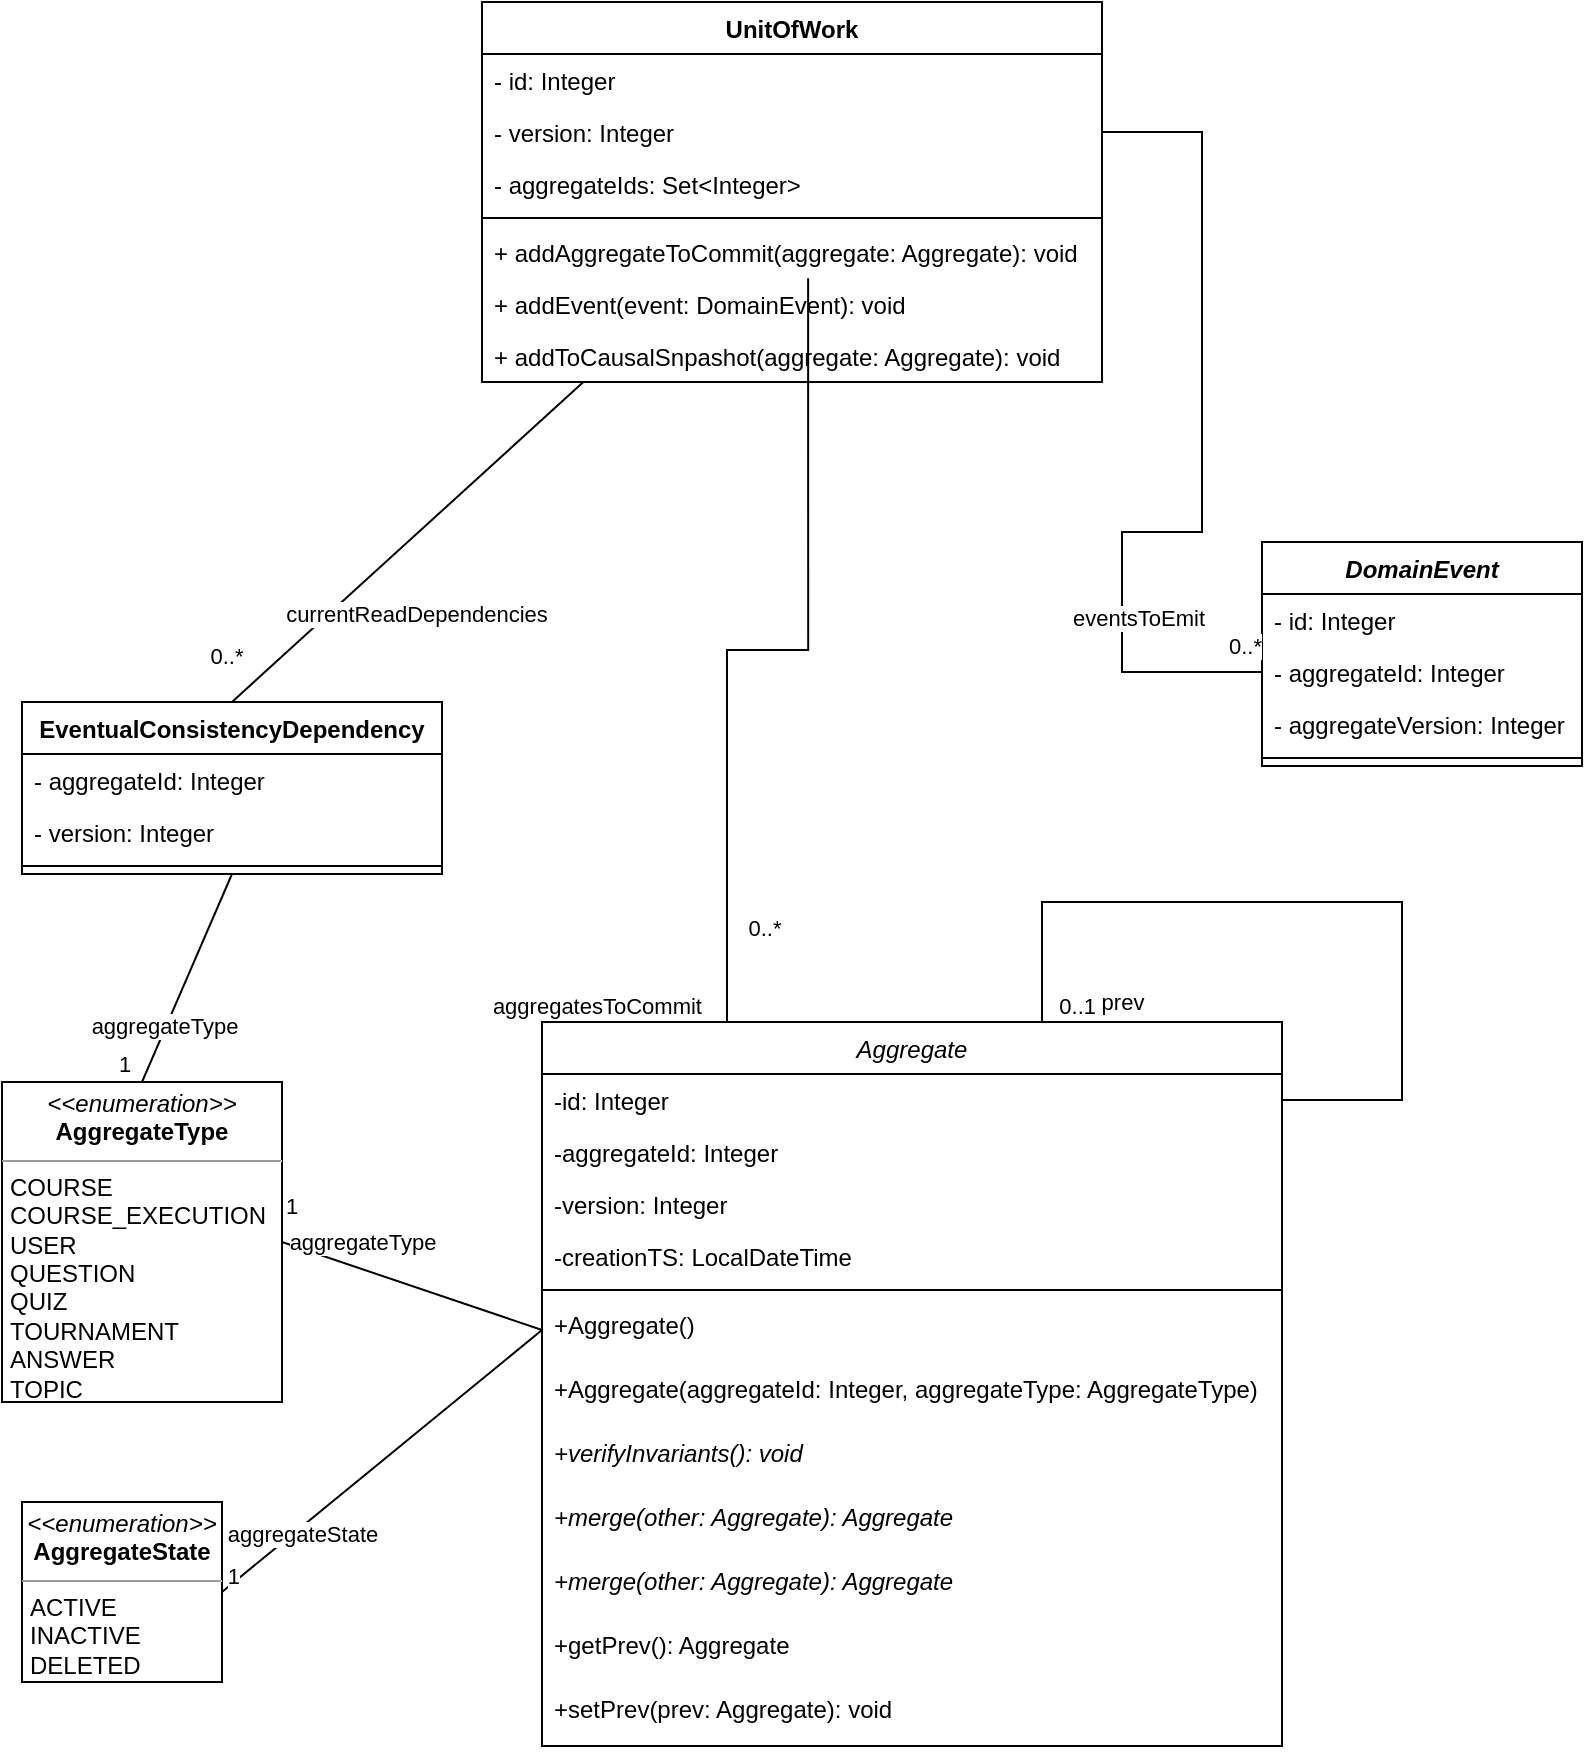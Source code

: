 <mxfile version="20.3.0" type="device"><diagram id="C5RBs43oDa-KdzZeNtuy" name="Page-1"><mxGraphModel dx="1350" dy="2074" grid="1" gridSize="10" guides="1" tooltips="1" connect="1" arrows="1" fold="1" page="1" pageScale="1" pageWidth="827" pageHeight="1169" math="0" shadow="0"><root><mxCell id="WIyWlLk6GJQsqaUBKTNV-0"/><mxCell id="WIyWlLk6GJQsqaUBKTNV-1" parent="WIyWlLk6GJQsqaUBKTNV-0"/><mxCell id="zkfFHV4jXpPFQw0GAbJ--0" value="Aggregate" style="swimlane;fontStyle=2;align=center;verticalAlign=top;childLayout=stackLayout;horizontal=1;startSize=26;horizontalStack=0;resizeParent=1;resizeLast=0;collapsible=1;marginBottom=0;rounded=0;shadow=0;strokeWidth=1;" parent="WIyWlLk6GJQsqaUBKTNV-1" vertex="1"><mxGeometry x="290" y="330" width="370" height="362" as="geometry"><mxRectangle x="230" y="140" width="160" height="26" as="alternateBounds"/></mxGeometry></mxCell><mxCell id="zkfFHV4jXpPFQw0GAbJ--1" value="-id: Integer" style="text;align=left;verticalAlign=top;spacingLeft=4;spacingRight=4;overflow=hidden;rotatable=0;points=[[0,0.5],[1,0.5]];portConstraint=eastwest;" parent="zkfFHV4jXpPFQw0GAbJ--0" vertex="1"><mxGeometry y="26" width="370" height="26" as="geometry"/></mxCell><mxCell id="zkfFHV4jXpPFQw0GAbJ--2" value="-aggregateId: Integer" style="text;align=left;verticalAlign=top;spacingLeft=4;spacingRight=4;overflow=hidden;rotatable=0;points=[[0,0.5],[1,0.5]];portConstraint=eastwest;rounded=0;shadow=0;html=0;" parent="zkfFHV4jXpPFQw0GAbJ--0" vertex="1"><mxGeometry y="52" width="370" height="26" as="geometry"/></mxCell><mxCell id="qjRe1ZML8SnGtEiQ-U3--0" value="-version: Integer" style="text;align=left;verticalAlign=top;spacingLeft=4;spacingRight=4;overflow=hidden;rotatable=0;points=[[0,0.5],[1,0.5]];portConstraint=eastwest;rounded=0;shadow=0;html=0;" parent="zkfFHV4jXpPFQw0GAbJ--0" vertex="1"><mxGeometry y="78" width="370" height="26" as="geometry"/></mxCell><mxCell id="zkfFHV4jXpPFQw0GAbJ--3" value="-creationTS: LocalDateTime" style="text;align=left;verticalAlign=top;spacingLeft=4;spacingRight=4;overflow=hidden;rotatable=0;points=[[0,0.5],[1,0.5]];portConstraint=eastwest;rounded=0;shadow=0;html=0;" parent="zkfFHV4jXpPFQw0GAbJ--0" vertex="1"><mxGeometry y="104" width="370" height="26" as="geometry"/></mxCell><mxCell id="zkfFHV4jXpPFQw0GAbJ--4" value="" style="line;html=1;strokeWidth=1;align=left;verticalAlign=middle;spacingTop=-1;spacingLeft=3;spacingRight=3;rotatable=0;labelPosition=right;points=[];portConstraint=eastwest;" parent="zkfFHV4jXpPFQw0GAbJ--0" vertex="1"><mxGeometry y="130" width="370" height="8" as="geometry"/></mxCell><mxCell id="zkfFHV4jXpPFQw0GAbJ--5" value="+Aggregate()" style="text;align=left;verticalAlign=top;spacingLeft=4;spacingRight=4;overflow=hidden;rotatable=0;points=[[0,0.5],[1,0.5]];portConstraint=eastwest;" parent="zkfFHV4jXpPFQw0GAbJ--0" vertex="1"><mxGeometry y="138" width="370" height="32" as="geometry"/></mxCell><mxCell id="qjRe1ZML8SnGtEiQ-U3--20" value="+Aggregate(aggregateId: Integer, aggregateType: AggregateType)" style="text;align=left;verticalAlign=top;spacingLeft=4;spacingRight=4;overflow=hidden;rotatable=0;points=[[0,0.5],[1,0.5]];portConstraint=eastwest;" parent="zkfFHV4jXpPFQw0GAbJ--0" vertex="1"><mxGeometry y="170" width="370" height="32" as="geometry"/></mxCell><mxCell id="qjRe1ZML8SnGtEiQ-U3--21" value="+verifyInvariants(): void" style="text;align=left;verticalAlign=top;spacingLeft=4;spacingRight=4;overflow=hidden;rotatable=0;points=[[0,0.5],[1,0.5]];portConstraint=eastwest;fontStyle=2" parent="zkfFHV4jXpPFQw0GAbJ--0" vertex="1"><mxGeometry y="202" width="370" height="32" as="geometry"/></mxCell><mxCell id="qjRe1ZML8SnGtEiQ-U3--22" value="+merge(other: Aggregate): Aggregate" style="text;align=left;verticalAlign=top;spacingLeft=4;spacingRight=4;overflow=hidden;rotatable=0;points=[[0,0.5],[1,0.5]];portConstraint=eastwest;fontStyle=2" parent="zkfFHV4jXpPFQw0GAbJ--0" vertex="1"><mxGeometry y="234" width="370" height="32" as="geometry"/></mxCell><mxCell id="qjRe1ZML8SnGtEiQ-U3--23" value="+merge(other: Aggregate): Aggregate" style="text;align=left;verticalAlign=top;spacingLeft=4;spacingRight=4;overflow=hidden;rotatable=0;points=[[0,0.5],[1,0.5]];portConstraint=eastwest;fontStyle=2" parent="zkfFHV4jXpPFQw0GAbJ--0" vertex="1"><mxGeometry y="266" width="370" height="32" as="geometry"/></mxCell><mxCell id="qjRe1ZML8SnGtEiQ-U3--24" value="+getPrev(): Aggregate" style="text;align=left;verticalAlign=top;spacingLeft=4;spacingRight=4;overflow=hidden;rotatable=0;points=[[0,0.5],[1,0.5]];portConstraint=eastwest;fontStyle=0" parent="zkfFHV4jXpPFQw0GAbJ--0" vertex="1"><mxGeometry y="298" width="370" height="32" as="geometry"/></mxCell><mxCell id="qjRe1ZML8SnGtEiQ-U3--25" value="+setPrev(prev: Aggregate): void" style="text;align=left;verticalAlign=top;spacingLeft=4;spacingRight=4;overflow=hidden;rotatable=0;points=[[0,0.5],[1,0.5]];portConstraint=eastwest;fontStyle=0" parent="zkfFHV4jXpPFQw0GAbJ--0" vertex="1"><mxGeometry y="330" width="370" height="32" as="geometry"/></mxCell><mxCell id="qjRe1ZML8SnGtEiQ-U3--13" value="" style="endArrow=none;html=1;edgeStyle=orthogonalEdgeStyle;rounded=0;exitX=1;exitY=0.5;exitDx=0;exitDy=0;entryX=0.75;entryY=0;entryDx=0;entryDy=0;" parent="zkfFHV4jXpPFQw0GAbJ--0" source="zkfFHV4jXpPFQw0GAbJ--1" target="zkfFHV4jXpPFQw0GAbJ--0" edge="1"><mxGeometry relative="1" as="geometry"><mxPoint x="-50" y="100" as="sourcePoint"/><mxPoint x="110" y="100" as="targetPoint"/><Array as="points"><mxPoint x="430" y="39"/><mxPoint x="430" y="-60"/><mxPoint x="250" y="-60"/><mxPoint x="250"/></Array></mxGeometry></mxCell><mxCell id="qjRe1ZML8SnGtEiQ-U3--15" value="0..1" style="edgeLabel;resizable=0;html=1;align=right;verticalAlign=bottom;" parent="qjRe1ZML8SnGtEiQ-U3--13" connectable="0" vertex="1"><mxGeometry x="1" relative="1" as="geometry"/></mxCell><mxCell id="qjRe1ZML8SnGtEiQ-U3--17" value="prev" style="edgeLabel;html=1;align=center;verticalAlign=middle;resizable=0;points=[];" parent="qjRe1ZML8SnGtEiQ-U3--13" vertex="1" connectable="0"><mxGeometry x="-0.689" relative="1" as="geometry"><mxPoint x="-140" y="-43" as="offset"/></mxGeometry></mxCell><mxCell id="qjRe1ZML8SnGtEiQ-U3--1" value="&lt;p style=&quot;margin:0px;margin-top:4px;text-align:center;&quot;&gt;&lt;i&gt;&amp;lt;&amp;lt;enumeration&amp;gt;&amp;gt;&lt;/i&gt;&lt;br&gt;&lt;b&gt;AggregateState&lt;/b&gt;&lt;/p&gt;&lt;hr size=&quot;1&quot;&gt;&lt;p style=&quot;margin:0px;margin-left:4px;&quot;&gt;ACTIVE&lt;/p&gt;&lt;p style=&quot;margin:0px;margin-left:4px;&quot;&gt;INACTIVE&lt;/p&gt;&lt;p style=&quot;margin:0px;margin-left:4px;&quot;&gt;DELETED&lt;/p&gt;" style="verticalAlign=top;align=left;overflow=fill;fontSize=12;fontFamily=Helvetica;html=1;" parent="WIyWlLk6GJQsqaUBKTNV-1" vertex="1"><mxGeometry x="30" y="570" width="100" height="90" as="geometry"/></mxCell><mxCell id="qjRe1ZML8SnGtEiQ-U3--4" value="" style="endArrow=none;html=1;rounded=0;exitX=0;exitY=0.5;exitDx=0;exitDy=0;entryX=1;entryY=0.5;entryDx=0;entryDy=0;" parent="WIyWlLk6GJQsqaUBKTNV-1" source="zkfFHV4jXpPFQw0GAbJ--5" target="qjRe1ZML8SnGtEiQ-U3--1" edge="1"><mxGeometry relative="1" as="geometry"><mxPoint x="240" y="540" as="sourcePoint"/><mxPoint x="400" y="540" as="targetPoint"/></mxGeometry></mxCell><mxCell id="qjRe1ZML8SnGtEiQ-U3--6" value="1" style="edgeLabel;resizable=0;html=1;align=right;verticalAlign=bottom;" parent="qjRe1ZML8SnGtEiQ-U3--4" connectable="0" vertex="1"><mxGeometry x="1" relative="1" as="geometry"><mxPoint x="10" as="offset"/></mxGeometry></mxCell><mxCell id="qjRe1ZML8SnGtEiQ-U3--18" value="aggregateState" style="edgeLabel;html=1;align=center;verticalAlign=middle;resizable=0;points=[];" parent="qjRe1ZML8SnGtEiQ-U3--4" vertex="1" connectable="0"><mxGeometry x="0.705" relative="1" as="geometry"><mxPoint x="16" y="-10" as="offset"/></mxGeometry></mxCell><mxCell id="qjRe1ZML8SnGtEiQ-U3--8" value="&lt;p style=&quot;margin:0px;margin-top:4px;text-align:center;&quot;&gt;&lt;i&gt;&amp;lt;&amp;lt;enumeration&amp;gt;&amp;gt;&lt;/i&gt;&lt;br&gt;&lt;b&gt;AggregateType&lt;/b&gt;&lt;/p&gt;&lt;hr size=&quot;1&quot;&gt;&lt;p style=&quot;margin:0px;margin-left:4px;&quot;&gt;COURSE&lt;/p&gt;&lt;p style=&quot;margin:0px;margin-left:4px;&quot;&gt;COURSE_EXECUTION&lt;/p&gt;&lt;p style=&quot;margin:0px;margin-left:4px;&quot;&gt;USER&lt;/p&gt;&lt;p style=&quot;margin:0px;margin-left:4px;&quot;&gt;QUESTION&lt;/p&gt;&lt;p style=&quot;margin:0px;margin-left:4px;&quot;&gt;QUIZ&lt;/p&gt;&lt;p style=&quot;margin:0px;margin-left:4px;&quot;&gt;TOURNAMENT&lt;/p&gt;&lt;p style=&quot;margin:0px;margin-left:4px;&quot;&gt;ANSWER&lt;/p&gt;&lt;p style=&quot;margin:0px;margin-left:4px;&quot;&gt;TOPIC&lt;/p&gt;" style="verticalAlign=top;align=left;overflow=fill;fontSize=12;fontFamily=Helvetica;html=1;" parent="WIyWlLk6GJQsqaUBKTNV-1" vertex="1"><mxGeometry x="20" y="360" width="140" height="160" as="geometry"/></mxCell><mxCell id="qjRe1ZML8SnGtEiQ-U3--10" value="" style="endArrow=none;html=1;rounded=0;exitX=1;exitY=0.5;exitDx=0;exitDy=0;entryX=0;entryY=0.5;entryDx=0;entryDy=0;" parent="WIyWlLk6GJQsqaUBKTNV-1" source="qjRe1ZML8SnGtEiQ-U3--8" target="zkfFHV4jXpPFQw0GAbJ--5" edge="1"><mxGeometry relative="1" as="geometry"><mxPoint x="240" y="540" as="sourcePoint"/><mxPoint x="400" y="540" as="targetPoint"/></mxGeometry></mxCell><mxCell id="qjRe1ZML8SnGtEiQ-U3--11" value="1" style="edgeLabel;resizable=0;html=1;align=left;verticalAlign=bottom;" parent="qjRe1ZML8SnGtEiQ-U3--10" connectable="0" vertex="1"><mxGeometry x="-1" relative="1" as="geometry"><mxPoint y="-10" as="offset"/></mxGeometry></mxCell><mxCell id="qjRe1ZML8SnGtEiQ-U3--19" value="aggregateType" style="edgeLabel;html=1;align=center;verticalAlign=middle;resizable=0;points=[];" parent="qjRe1ZML8SnGtEiQ-U3--10" vertex="1" connectable="0"><mxGeometry x="-0.592" relative="1" as="geometry"><mxPoint x="13" y="-9" as="offset"/></mxGeometry></mxCell><mxCell id="qjRe1ZML8SnGtEiQ-U3--67" style="edgeStyle=none;rounded=0;orthogonalLoop=1;jettySize=auto;html=1;entryX=0.5;entryY=0;entryDx=0;entryDy=0;endArrow=none;endFill=0;" parent="WIyWlLk6GJQsqaUBKTNV-1" source="qjRe1ZML8SnGtEiQ-U3--29" target="qjRe1ZML8SnGtEiQ-U3--58" edge="1"><mxGeometry relative="1" as="geometry"/></mxCell><mxCell id="qjRe1ZML8SnGtEiQ-U3--68" value="0..*" style="edgeLabel;html=1;align=center;verticalAlign=middle;resizable=0;points=[];" parent="qjRe1ZML8SnGtEiQ-U3--67" vertex="1" connectable="0"><mxGeometry x="0.726" y="-2" relative="1" as="geometry"><mxPoint x="-26" as="offset"/></mxGeometry></mxCell><mxCell id="qjRe1ZML8SnGtEiQ-U3--69" value="currentReadDependencies" style="edgeLabel;html=1;align=center;verticalAlign=middle;resizable=0;points=[];" parent="qjRe1ZML8SnGtEiQ-U3--67" vertex="1" connectable="0"><mxGeometry x="0.386" y="2" relative="1" as="geometry"><mxPoint x="36" y="4" as="offset"/></mxGeometry></mxCell><mxCell id="qjRe1ZML8SnGtEiQ-U3--29" value="UnitOfWork" style="swimlane;fontStyle=1;align=center;verticalAlign=top;childLayout=stackLayout;horizontal=1;startSize=26;horizontalStack=0;resizeParent=1;resizeParentMax=0;resizeLast=0;collapsible=1;marginBottom=0;" parent="WIyWlLk6GJQsqaUBKTNV-1" vertex="1"><mxGeometry x="260" y="-180" width="310" height="190" as="geometry"/></mxCell><mxCell id="qjRe1ZML8SnGtEiQ-U3--30" value="- id: Integer" style="text;strokeColor=none;fillColor=none;align=left;verticalAlign=top;spacingLeft=4;spacingRight=4;overflow=hidden;rotatable=0;points=[[0,0.5],[1,0.5]];portConstraint=eastwest;" parent="qjRe1ZML8SnGtEiQ-U3--29" vertex="1"><mxGeometry y="26" width="310" height="26" as="geometry"/></mxCell><mxCell id="qjRe1ZML8SnGtEiQ-U3--33" value="- version: Integer" style="text;strokeColor=none;fillColor=none;align=left;verticalAlign=top;spacingLeft=4;spacingRight=4;overflow=hidden;rotatable=0;points=[[0,0.5],[1,0.5]];portConstraint=eastwest;" parent="qjRe1ZML8SnGtEiQ-U3--29" vertex="1"><mxGeometry y="52" width="310" height="26" as="geometry"/></mxCell><mxCell id="qjRe1ZML8SnGtEiQ-U3--34" value="- aggregateIds: Set&lt;Integer&gt;" style="text;strokeColor=none;fillColor=none;align=left;verticalAlign=top;spacingLeft=4;spacingRight=4;overflow=hidden;rotatable=0;points=[[0,0.5],[1,0.5]];portConstraint=eastwest;" parent="qjRe1ZML8SnGtEiQ-U3--29" vertex="1"><mxGeometry y="78" width="310" height="26" as="geometry"/></mxCell><mxCell id="qjRe1ZML8SnGtEiQ-U3--31" value="" style="line;strokeWidth=1;fillColor=none;align=left;verticalAlign=middle;spacingTop=-1;spacingLeft=3;spacingRight=3;rotatable=0;labelPosition=right;points=[];portConstraint=eastwest;strokeColor=inherit;" parent="qjRe1ZML8SnGtEiQ-U3--29" vertex="1"><mxGeometry y="104" width="310" height="8" as="geometry"/></mxCell><mxCell id="qjRe1ZML8SnGtEiQ-U3--32" value="+ addAggregateToCommit(aggregate: Aggregate): void" style="text;strokeColor=none;fillColor=none;align=left;verticalAlign=top;spacingLeft=4;spacingRight=4;overflow=hidden;rotatable=0;points=[[0,0.5],[1,0.5]];portConstraint=eastwest;" parent="qjRe1ZML8SnGtEiQ-U3--29" vertex="1"><mxGeometry y="112" width="310" height="26" as="geometry"/></mxCell><mxCell id="0IbH70e6VlyhgOe9Vp1d-9" value="+ addEvent(event: DomainEvent): void" style="text;strokeColor=none;fillColor=none;align=left;verticalAlign=top;spacingLeft=4;spacingRight=4;overflow=hidden;rotatable=0;points=[[0,0.5],[1,0.5]];portConstraint=eastwest;" parent="qjRe1ZML8SnGtEiQ-U3--29" vertex="1"><mxGeometry y="138" width="310" height="26" as="geometry"/></mxCell><mxCell id="0IbH70e6VlyhgOe9Vp1d-10" value="+ addToCausalSnpashot(aggregate: Aggregate): void" style="text;strokeColor=none;fillColor=none;align=left;verticalAlign=top;spacingLeft=4;spacingRight=4;overflow=hidden;rotatable=0;points=[[0,0.5],[1,0.5]];portConstraint=eastwest;" parent="qjRe1ZML8SnGtEiQ-U3--29" vertex="1"><mxGeometry y="164" width="310" height="26" as="geometry"/></mxCell><mxCell id="qjRe1ZML8SnGtEiQ-U3--36" value="DomainEvent" style="swimlane;fontStyle=3;align=center;verticalAlign=top;childLayout=stackLayout;horizontal=1;startSize=26;horizontalStack=0;resizeParent=1;resizeParentMax=0;resizeLast=0;collapsible=1;marginBottom=0;" parent="WIyWlLk6GJQsqaUBKTNV-1" vertex="1"><mxGeometry x="650" y="90" width="160" height="112" as="geometry"/></mxCell><mxCell id="qjRe1ZML8SnGtEiQ-U3--37" value="- id: Integer" style="text;strokeColor=none;fillColor=none;align=left;verticalAlign=top;spacingLeft=4;spacingRight=4;overflow=hidden;rotatable=0;points=[[0,0.5],[1,0.5]];portConstraint=eastwest;" parent="qjRe1ZML8SnGtEiQ-U3--36" vertex="1"><mxGeometry y="26" width="160" height="26" as="geometry"/></mxCell><mxCell id="qjRe1ZML8SnGtEiQ-U3--38" value="- aggregateId: Integer&#10;" style="text;strokeColor=none;fillColor=none;align=left;verticalAlign=top;spacingLeft=4;spacingRight=4;overflow=hidden;rotatable=0;points=[[0,0.5],[1,0.5]];portConstraint=eastwest;" parent="qjRe1ZML8SnGtEiQ-U3--36" vertex="1"><mxGeometry y="52" width="160" height="26" as="geometry"/></mxCell><mxCell id="qjRe1ZML8SnGtEiQ-U3--39" value="- aggregateVersion: Integer&#10;" style="text;strokeColor=none;fillColor=none;align=left;verticalAlign=top;spacingLeft=4;spacingRight=4;overflow=hidden;rotatable=0;points=[[0,0.5],[1,0.5]];portConstraint=eastwest;" parent="qjRe1ZML8SnGtEiQ-U3--36" vertex="1"><mxGeometry y="78" width="160" height="26" as="geometry"/></mxCell><mxCell id="qjRe1ZML8SnGtEiQ-U3--40" value="" style="line;strokeWidth=1;fillColor=none;align=left;verticalAlign=middle;spacingTop=-1;spacingLeft=3;spacingRight=3;rotatable=0;labelPosition=right;points=[];portConstraint=eastwest;strokeColor=inherit;" parent="qjRe1ZML8SnGtEiQ-U3--36" vertex="1"><mxGeometry y="104" width="160" height="8" as="geometry"/></mxCell><mxCell id="qjRe1ZML8SnGtEiQ-U3--50" value="" style="endArrow=none;html=1;edgeStyle=orthogonalEdgeStyle;rounded=0;exitX=0.526;exitY=1.006;exitDx=0;exitDy=0;exitPerimeter=0;entryX=0.25;entryY=0;entryDx=0;entryDy=0;" parent="WIyWlLk6GJQsqaUBKTNV-1" source="qjRe1ZML8SnGtEiQ-U3--32" target="zkfFHV4jXpPFQw0GAbJ--0" edge="1"><mxGeometry relative="1" as="geometry"><mxPoint x="530" y="40" as="sourcePoint"/><mxPoint x="690" y="40" as="targetPoint"/></mxGeometry></mxCell><mxCell id="qjRe1ZML8SnGtEiQ-U3--52" value="aggregatesToCommit" style="edgeLabel;resizable=0;html=1;align=right;verticalAlign=bottom;" parent="qjRe1ZML8SnGtEiQ-U3--50" connectable="0" vertex="1"><mxGeometry x="1" relative="1" as="geometry"><mxPoint x="-12" as="offset"/></mxGeometry></mxCell><mxCell id="qjRe1ZML8SnGtEiQ-U3--53" value="0..*" style="edgeLabel;html=1;align=center;verticalAlign=middle;resizable=0;points=[];" parent="qjRe1ZML8SnGtEiQ-U3--50" vertex="1" connectable="0"><mxGeometry x="0.678" y="1" relative="1" as="geometry"><mxPoint x="17" y="19" as="offset"/></mxGeometry></mxCell><mxCell id="qjRe1ZML8SnGtEiQ-U3--54" value="" style="endArrow=none;html=1;edgeStyle=orthogonalEdgeStyle;rounded=0;exitX=1;exitY=0.5;exitDx=0;exitDy=0;entryX=0;entryY=0.5;entryDx=0;entryDy=0;" parent="WIyWlLk6GJQsqaUBKTNV-1" source="qjRe1ZML8SnGtEiQ-U3--33" target="qjRe1ZML8SnGtEiQ-U3--38" edge="1"><mxGeometry relative="1" as="geometry"><mxPoint x="530" y="130" as="sourcePoint"/><mxPoint x="690" y="130" as="targetPoint"/><Array as="points"><mxPoint x="620" y="-115"/><mxPoint x="620" y="85"/><mxPoint x="580" y="85"/><mxPoint x="580" y="155"/></Array></mxGeometry></mxCell><mxCell id="qjRe1ZML8SnGtEiQ-U3--56" value="0..*" style="edgeLabel;resizable=0;html=1;align=right;verticalAlign=bottom;" parent="qjRe1ZML8SnGtEiQ-U3--54" connectable="0" vertex="1"><mxGeometry x="1" relative="1" as="geometry"><mxPoint y="-5" as="offset"/></mxGeometry></mxCell><mxCell id="qjRe1ZML8SnGtEiQ-U3--57" value="eventsToEmit" style="edgeLabel;html=1;align=center;verticalAlign=middle;resizable=0;points=[];" parent="qjRe1ZML8SnGtEiQ-U3--54" vertex="1" connectable="0"><mxGeometry x="0.504" y="-1" relative="1" as="geometry"><mxPoint x="9" y="9" as="offset"/></mxGeometry></mxCell><mxCell id="qjRe1ZML8SnGtEiQ-U3--58" value="EventualConsistencyDependency" style="swimlane;fontStyle=1;align=center;verticalAlign=top;childLayout=stackLayout;horizontal=1;startSize=26;horizontalStack=0;resizeParent=1;resizeParentMax=0;resizeLast=0;collapsible=1;marginBottom=0;" parent="WIyWlLk6GJQsqaUBKTNV-1" vertex="1"><mxGeometry x="30" y="170" width="210" height="86" as="geometry"/></mxCell><mxCell id="qjRe1ZML8SnGtEiQ-U3--59" value="- aggregateId: Integer" style="text;strokeColor=none;fillColor=none;align=left;verticalAlign=top;spacingLeft=4;spacingRight=4;overflow=hidden;rotatable=0;points=[[0,0.5],[1,0.5]];portConstraint=eastwest;" parent="qjRe1ZML8SnGtEiQ-U3--58" vertex="1"><mxGeometry y="26" width="210" height="26" as="geometry"/></mxCell><mxCell id="qjRe1ZML8SnGtEiQ-U3--62" value="- version: Integer" style="text;strokeColor=none;fillColor=none;align=left;verticalAlign=top;spacingLeft=4;spacingRight=4;overflow=hidden;rotatable=0;points=[[0,0.5],[1,0.5]];portConstraint=eastwest;" parent="qjRe1ZML8SnGtEiQ-U3--58" vertex="1"><mxGeometry y="52" width="210" height="26" as="geometry"/></mxCell><mxCell id="qjRe1ZML8SnGtEiQ-U3--60" value="" style="line;strokeWidth=1;fillColor=none;align=left;verticalAlign=middle;spacingTop=-1;spacingLeft=3;spacingRight=3;rotatable=0;labelPosition=right;points=[];portConstraint=eastwest;strokeColor=inherit;" parent="qjRe1ZML8SnGtEiQ-U3--58" vertex="1"><mxGeometry y="78" width="210" height="8" as="geometry"/></mxCell><mxCell id="qjRe1ZML8SnGtEiQ-U3--64" style="edgeStyle=none;rounded=0;orthogonalLoop=1;jettySize=auto;html=1;endArrow=none;endFill=0;entryX=0.5;entryY=0;entryDx=0;entryDy=0;exitX=0.5;exitY=1;exitDx=0;exitDy=0;" parent="WIyWlLk6GJQsqaUBKTNV-1" source="qjRe1ZML8SnGtEiQ-U3--58" target="qjRe1ZML8SnGtEiQ-U3--8" edge="1"><mxGeometry relative="1" as="geometry"><mxPoint x="140" y="270" as="sourcePoint"/><mxPoint x="40" y="340" as="targetPoint"/></mxGeometry></mxCell><mxCell id="qjRe1ZML8SnGtEiQ-U3--65" value="1" style="edgeLabel;html=1;align=center;verticalAlign=middle;resizable=0;points=[];" parent="qjRe1ZML8SnGtEiQ-U3--64" vertex="1" connectable="0"><mxGeometry x="0.635" y="-2" relative="1" as="geometry"><mxPoint x="-16" y="11" as="offset"/></mxGeometry></mxCell><mxCell id="qjRe1ZML8SnGtEiQ-U3--66" value="aggregateType" style="edgeLabel;html=1;align=center;verticalAlign=middle;resizable=0;points=[];" parent="qjRe1ZML8SnGtEiQ-U3--64" vertex="1" connectable="0"><mxGeometry x="0.665" y="2" relative="1" as="geometry"><mxPoint x="1" y="-12" as="offset"/></mxGeometry></mxCell></root></mxGraphModel></diagram></mxfile>